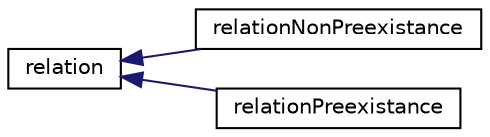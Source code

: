 digraph "Graphical Class Hierarchy"
{
  edge [fontname="Helvetica",fontsize="10",labelfontname="Helvetica",labelfontsize="10"];
  node [fontname="Helvetica",fontsize="10",shape=record];
  rankdir="LR";
  Node1 [label="relation",height=0.2,width=0.4,color="black", fillcolor="white", style="filled",URL="$classrelation.html"];
  Node1 -> Node2 [dir="back",color="midnightblue",fontsize="10",style="solid",fontname="Helvetica"];
  Node2 [label="relationNonPreexistance",height=0.2,width=0.4,color="black", fillcolor="white", style="filled",URL="$classrelationNonPreexistance.html"];
  Node1 -> Node3 [dir="back",color="midnightblue",fontsize="10",style="solid",fontname="Helvetica"];
  Node3 [label="relationPreexistance",height=0.2,width=0.4,color="black", fillcolor="white", style="filled",URL="$classrelationPreexistance.html"];
}

